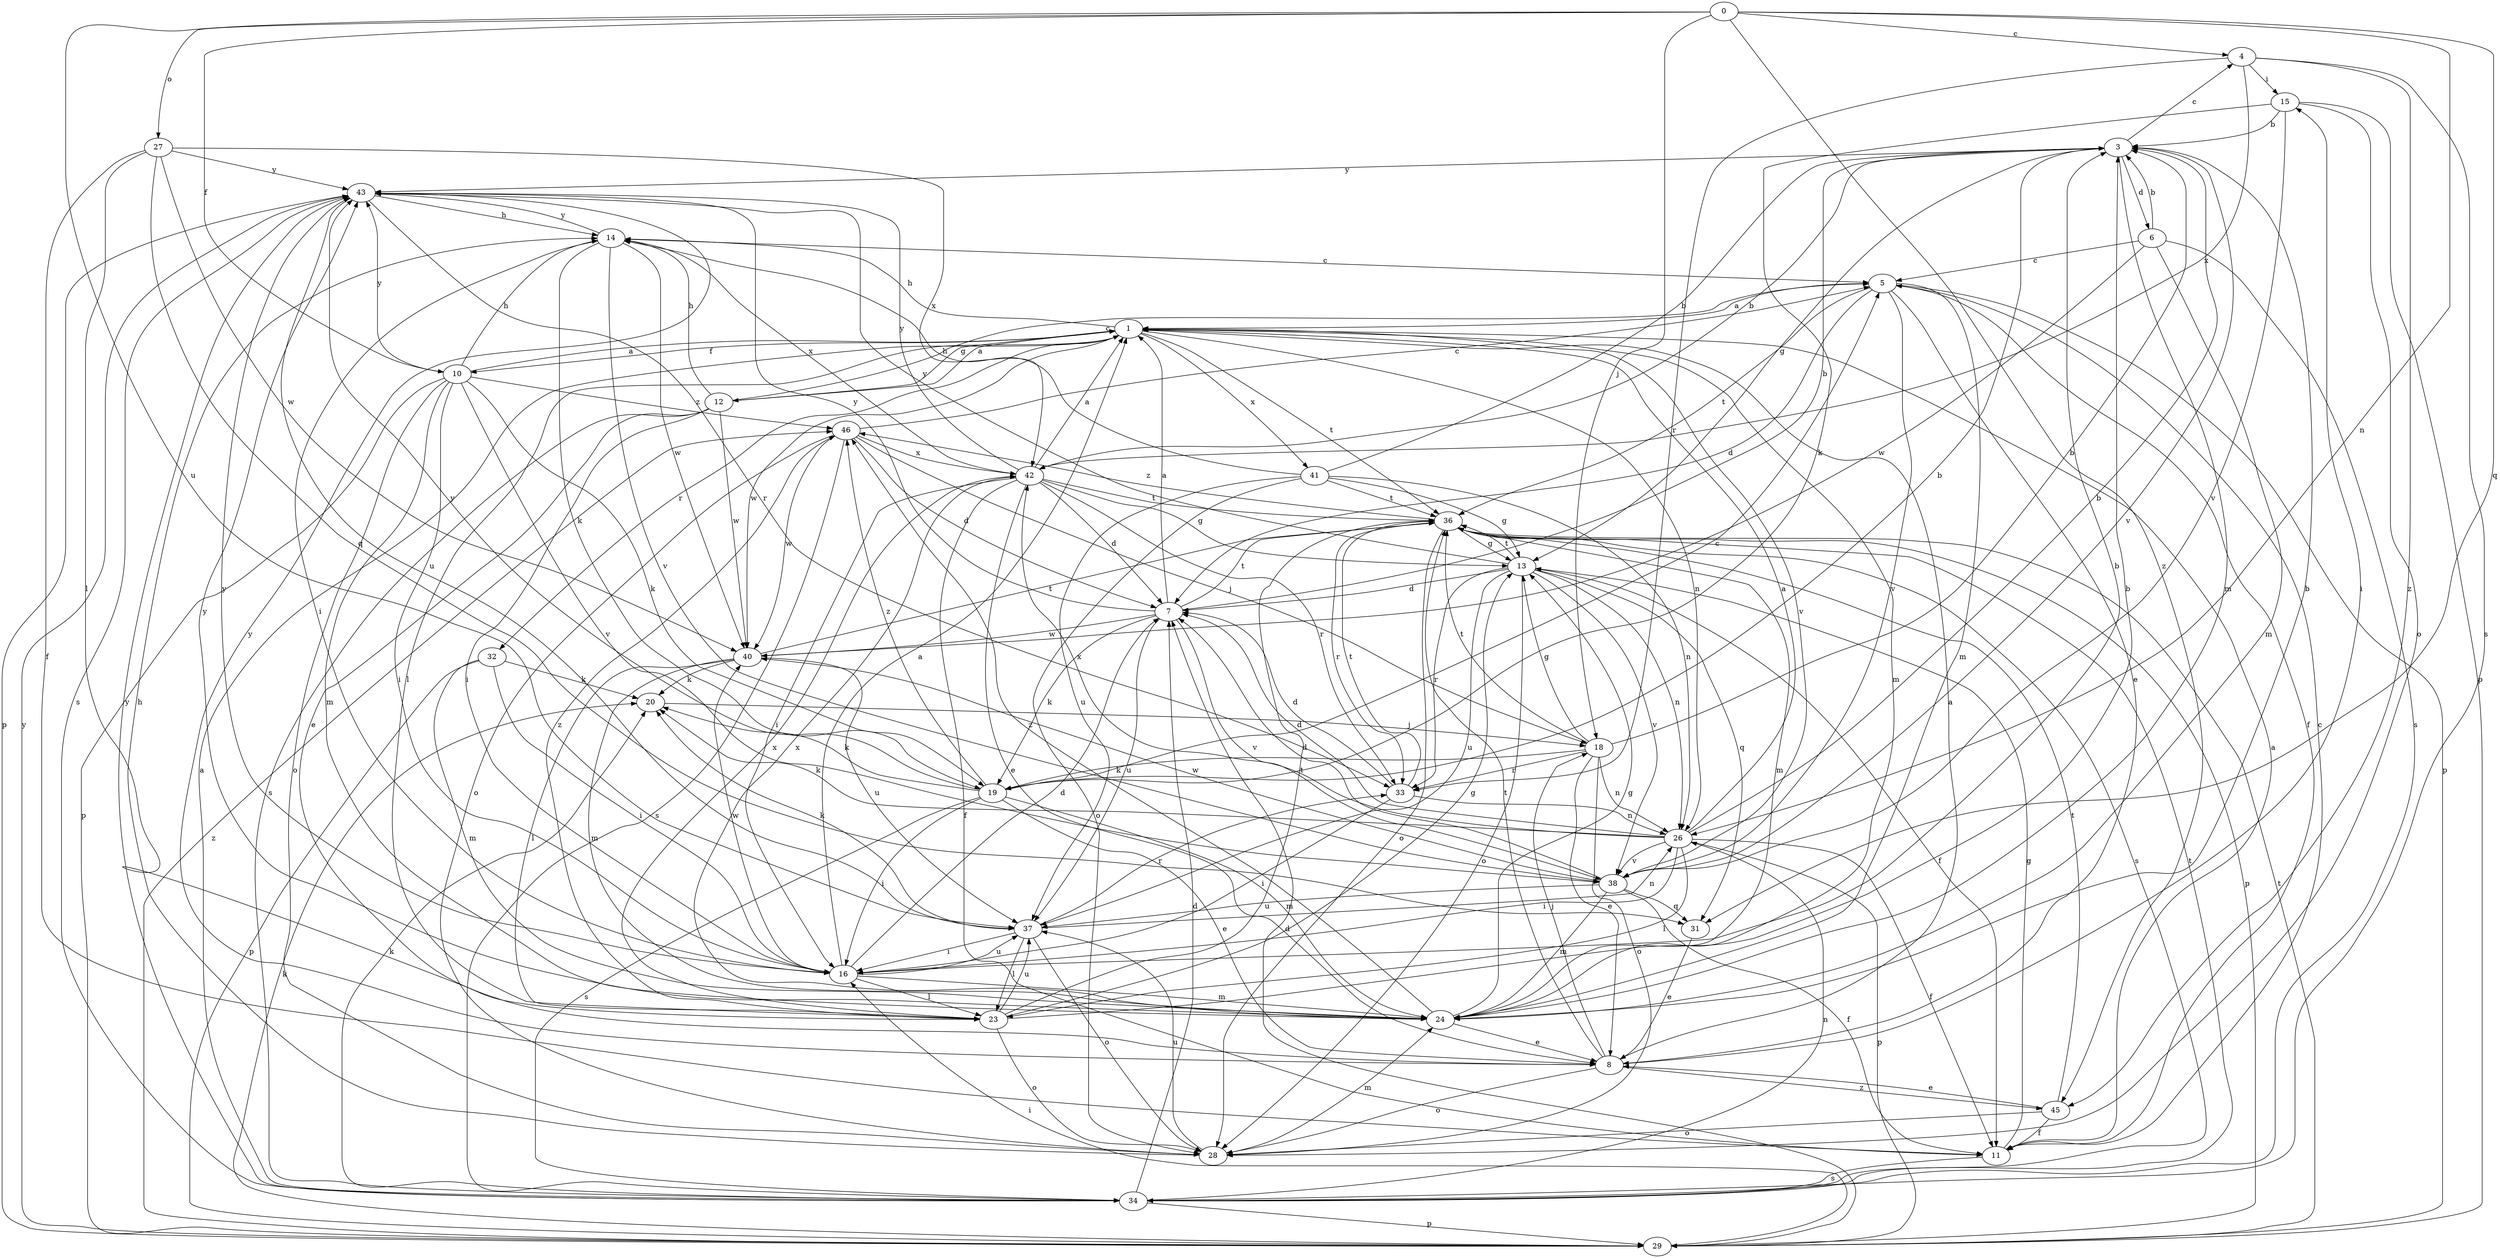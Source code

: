 strict digraph  {
0;
1;
3;
4;
5;
6;
7;
8;
10;
11;
12;
13;
14;
15;
16;
18;
19;
20;
23;
24;
26;
27;
28;
29;
31;
32;
33;
34;
36;
37;
38;
40;
41;
42;
43;
45;
46;
0 -> 4  [label=c];
0 -> 10  [label=f];
0 -> 18  [label=j];
0 -> 26  [label=n];
0 -> 27  [label=o];
0 -> 31  [label=q];
0 -> 37  [label=u];
0 -> 45  [label=z];
1 -> 10  [label=f];
1 -> 12  [label=g];
1 -> 14  [label=h];
1 -> 23  [label=l];
1 -> 24  [label=m];
1 -> 26  [label=n];
1 -> 32  [label=r];
1 -> 36  [label=t];
1 -> 38  [label=v];
1 -> 40  [label=w];
1 -> 41  [label=x];
3 -> 4  [label=c];
3 -> 6  [label=d];
3 -> 13  [label=g];
3 -> 24  [label=m];
3 -> 38  [label=v];
3 -> 43  [label=y];
4 -> 15  [label=i];
4 -> 33  [label=r];
4 -> 34  [label=s];
4 -> 42  [label=x];
4 -> 45  [label=z];
5 -> 1  [label=a];
5 -> 7  [label=d];
5 -> 8  [label=e];
5 -> 11  [label=f];
5 -> 24  [label=m];
5 -> 29  [label=p];
5 -> 36  [label=t];
5 -> 38  [label=v];
6 -> 3  [label=b];
6 -> 5  [label=c];
6 -> 24  [label=m];
6 -> 34  [label=s];
6 -> 40  [label=w];
7 -> 1  [label=a];
7 -> 3  [label=b];
7 -> 19  [label=k];
7 -> 36  [label=t];
7 -> 37  [label=u];
7 -> 38  [label=v];
7 -> 40  [label=w];
7 -> 43  [label=y];
8 -> 1  [label=a];
8 -> 15  [label=i];
8 -> 18  [label=j];
8 -> 28  [label=o];
8 -> 36  [label=t];
8 -> 43  [label=y];
8 -> 45  [label=z];
10 -> 1  [label=a];
10 -> 14  [label=h];
10 -> 16  [label=i];
10 -> 19  [label=k];
10 -> 24  [label=m];
10 -> 28  [label=o];
10 -> 29  [label=p];
10 -> 38  [label=v];
10 -> 43  [label=y];
10 -> 46  [label=z];
11 -> 1  [label=a];
11 -> 5  [label=c];
11 -> 13  [label=g];
11 -> 34  [label=s];
12 -> 1  [label=a];
12 -> 5  [label=c];
12 -> 8  [label=e];
12 -> 14  [label=h];
12 -> 16  [label=i];
12 -> 34  [label=s];
12 -> 40  [label=w];
13 -> 7  [label=d];
13 -> 11  [label=f];
13 -> 26  [label=n];
13 -> 28  [label=o];
13 -> 31  [label=q];
13 -> 33  [label=r];
13 -> 36  [label=t];
13 -> 37  [label=u];
13 -> 38  [label=v];
13 -> 43  [label=y];
14 -> 5  [label=c];
14 -> 16  [label=i];
14 -> 19  [label=k];
14 -> 38  [label=v];
14 -> 40  [label=w];
14 -> 42  [label=x];
14 -> 43  [label=y];
15 -> 3  [label=b];
15 -> 19  [label=k];
15 -> 28  [label=o];
15 -> 29  [label=p];
15 -> 38  [label=v];
16 -> 1  [label=a];
16 -> 3  [label=b];
16 -> 7  [label=d];
16 -> 23  [label=l];
16 -> 24  [label=m];
16 -> 37  [label=u];
16 -> 40  [label=w];
16 -> 43  [label=y];
18 -> 3  [label=b];
18 -> 8  [label=e];
18 -> 13  [label=g];
18 -> 19  [label=k];
18 -> 26  [label=n];
18 -> 28  [label=o];
18 -> 33  [label=r];
18 -> 36  [label=t];
19 -> 3  [label=b];
19 -> 5  [label=c];
19 -> 8  [label=e];
19 -> 16  [label=i];
19 -> 20  [label=k];
19 -> 24  [label=m];
19 -> 34  [label=s];
19 -> 43  [label=y];
19 -> 46  [label=z];
20 -> 18  [label=j];
23 -> 3  [label=b];
23 -> 13  [label=g];
23 -> 28  [label=o];
23 -> 36  [label=t];
23 -> 37  [label=u];
23 -> 42  [label=x];
23 -> 46  [label=z];
24 -> 3  [label=b];
24 -> 8  [label=e];
24 -> 13  [label=g];
24 -> 42  [label=x];
24 -> 43  [label=y];
24 -> 46  [label=z];
26 -> 1  [label=a];
26 -> 3  [label=b];
26 -> 7  [label=d];
26 -> 11  [label=f];
26 -> 16  [label=i];
26 -> 20  [label=k];
26 -> 23  [label=l];
26 -> 29  [label=p];
26 -> 38  [label=v];
26 -> 42  [label=x];
27 -> 11  [label=f];
27 -> 23  [label=l];
27 -> 31  [label=q];
27 -> 40  [label=w];
27 -> 42  [label=x];
27 -> 43  [label=y];
28 -> 14  [label=h];
28 -> 24  [label=m];
28 -> 37  [label=u];
29 -> 7  [label=d];
29 -> 16  [label=i];
29 -> 20  [label=k];
29 -> 36  [label=t];
29 -> 43  [label=y];
29 -> 46  [label=z];
31 -> 8  [label=e];
32 -> 16  [label=i];
32 -> 20  [label=k];
32 -> 24  [label=m];
32 -> 29  [label=p];
33 -> 7  [label=d];
33 -> 16  [label=i];
33 -> 26  [label=n];
33 -> 36  [label=t];
34 -> 1  [label=a];
34 -> 7  [label=d];
34 -> 20  [label=k];
34 -> 26  [label=n];
34 -> 29  [label=p];
34 -> 36  [label=t];
34 -> 43  [label=y];
36 -> 13  [label=g];
36 -> 24  [label=m];
36 -> 28  [label=o];
36 -> 29  [label=p];
36 -> 33  [label=r];
36 -> 34  [label=s];
36 -> 46  [label=z];
37 -> 16  [label=i];
37 -> 20  [label=k];
37 -> 23  [label=l];
37 -> 26  [label=n];
37 -> 28  [label=o];
37 -> 33  [label=r];
38 -> 7  [label=d];
38 -> 11  [label=f];
38 -> 24  [label=m];
38 -> 31  [label=q];
38 -> 37  [label=u];
38 -> 40  [label=w];
40 -> 20  [label=k];
40 -> 23  [label=l];
40 -> 24  [label=m];
40 -> 36  [label=t];
40 -> 37  [label=u];
41 -> 3  [label=b];
41 -> 13  [label=g];
41 -> 14  [label=h];
41 -> 26  [label=n];
41 -> 28  [label=o];
41 -> 36  [label=t];
41 -> 37  [label=u];
42 -> 1  [label=a];
42 -> 3  [label=b];
42 -> 7  [label=d];
42 -> 8  [label=e];
42 -> 11  [label=f];
42 -> 13  [label=g];
42 -> 16  [label=i];
42 -> 33  [label=r];
42 -> 36  [label=t];
42 -> 43  [label=y];
43 -> 14  [label=h];
43 -> 29  [label=p];
43 -> 33  [label=r];
43 -> 34  [label=s];
43 -> 37  [label=u];
45 -> 8  [label=e];
45 -> 11  [label=f];
45 -> 28  [label=o];
45 -> 36  [label=t];
46 -> 5  [label=c];
46 -> 7  [label=d];
46 -> 18  [label=j];
46 -> 28  [label=o];
46 -> 34  [label=s];
46 -> 40  [label=w];
46 -> 42  [label=x];
}
